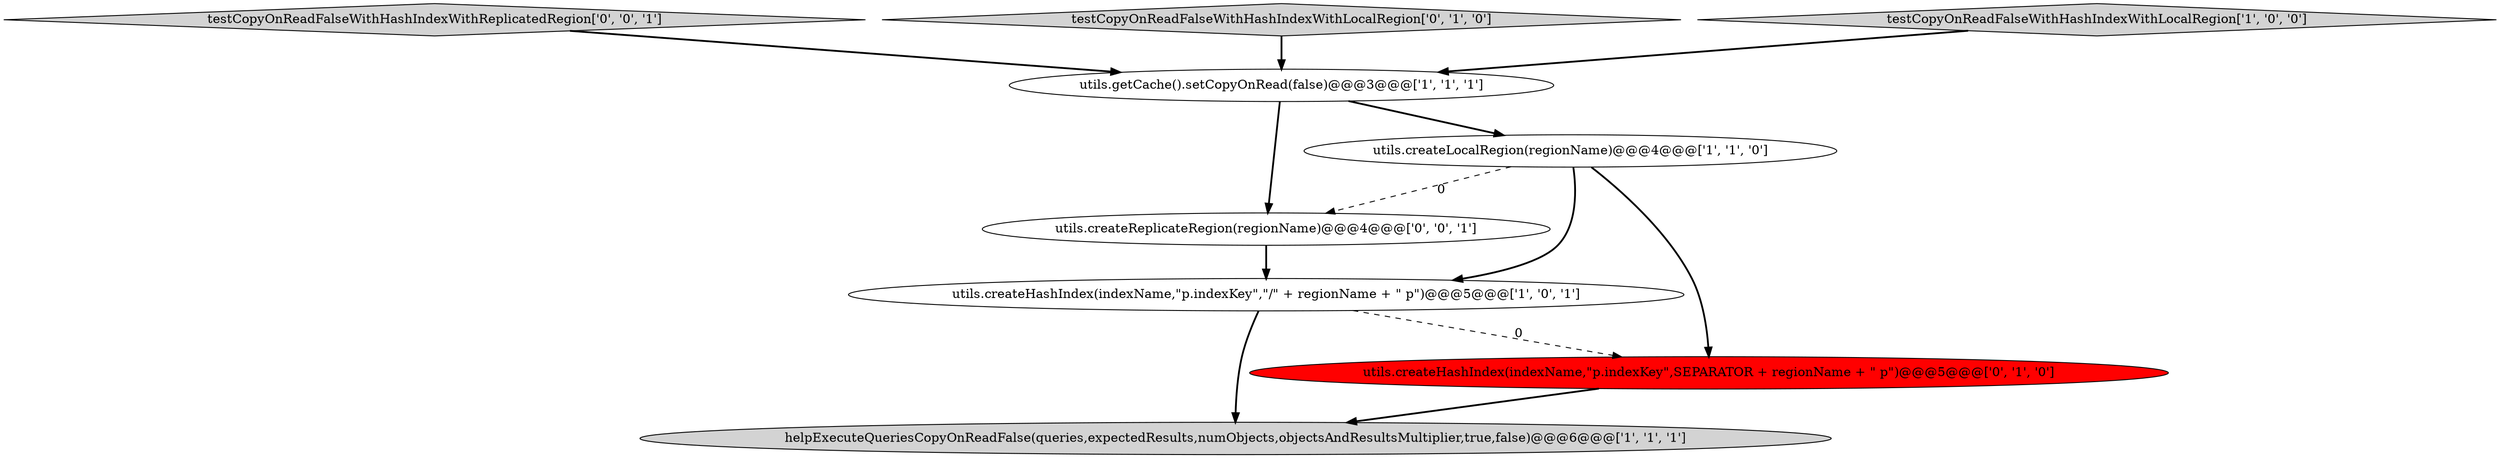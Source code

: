 digraph {
4 [style = filled, label = "utils.createHashIndex(indexName,\"p.indexKey\",\"/\" + regionName + \" p\")@@@5@@@['1', '0', '1']", fillcolor = white, shape = ellipse image = "AAA0AAABBB1BBB"];
8 [style = filled, label = "utils.createReplicateRegion(regionName)@@@4@@@['0', '0', '1']", fillcolor = white, shape = ellipse image = "AAA0AAABBB3BBB"];
7 [style = filled, label = "testCopyOnReadFalseWithHashIndexWithReplicatedRegion['0', '0', '1']", fillcolor = lightgray, shape = diamond image = "AAA0AAABBB3BBB"];
2 [style = filled, label = "utils.createLocalRegion(regionName)@@@4@@@['1', '1', '0']", fillcolor = white, shape = ellipse image = "AAA0AAABBB1BBB"];
6 [style = filled, label = "utils.createHashIndex(indexName,\"p.indexKey\",SEPARATOR + regionName + \" p\")@@@5@@@['0', '1', '0']", fillcolor = red, shape = ellipse image = "AAA1AAABBB2BBB"];
5 [style = filled, label = "testCopyOnReadFalseWithHashIndexWithLocalRegion['0', '1', '0']", fillcolor = lightgray, shape = diamond image = "AAA0AAABBB2BBB"];
0 [style = filled, label = "helpExecuteQueriesCopyOnReadFalse(queries,expectedResults,numObjects,objectsAndResultsMultiplier,true,false)@@@6@@@['1', '1', '1']", fillcolor = lightgray, shape = ellipse image = "AAA0AAABBB1BBB"];
3 [style = filled, label = "utils.getCache().setCopyOnRead(false)@@@3@@@['1', '1', '1']", fillcolor = white, shape = ellipse image = "AAA0AAABBB1BBB"];
1 [style = filled, label = "testCopyOnReadFalseWithHashIndexWithLocalRegion['1', '0', '0']", fillcolor = lightgray, shape = diamond image = "AAA0AAABBB1BBB"];
1->3 [style = bold, label=""];
5->3 [style = bold, label=""];
6->0 [style = bold, label=""];
8->4 [style = bold, label=""];
3->2 [style = bold, label=""];
4->6 [style = dashed, label="0"];
2->4 [style = bold, label=""];
2->8 [style = dashed, label="0"];
2->6 [style = bold, label=""];
3->8 [style = bold, label=""];
7->3 [style = bold, label=""];
4->0 [style = bold, label=""];
}
